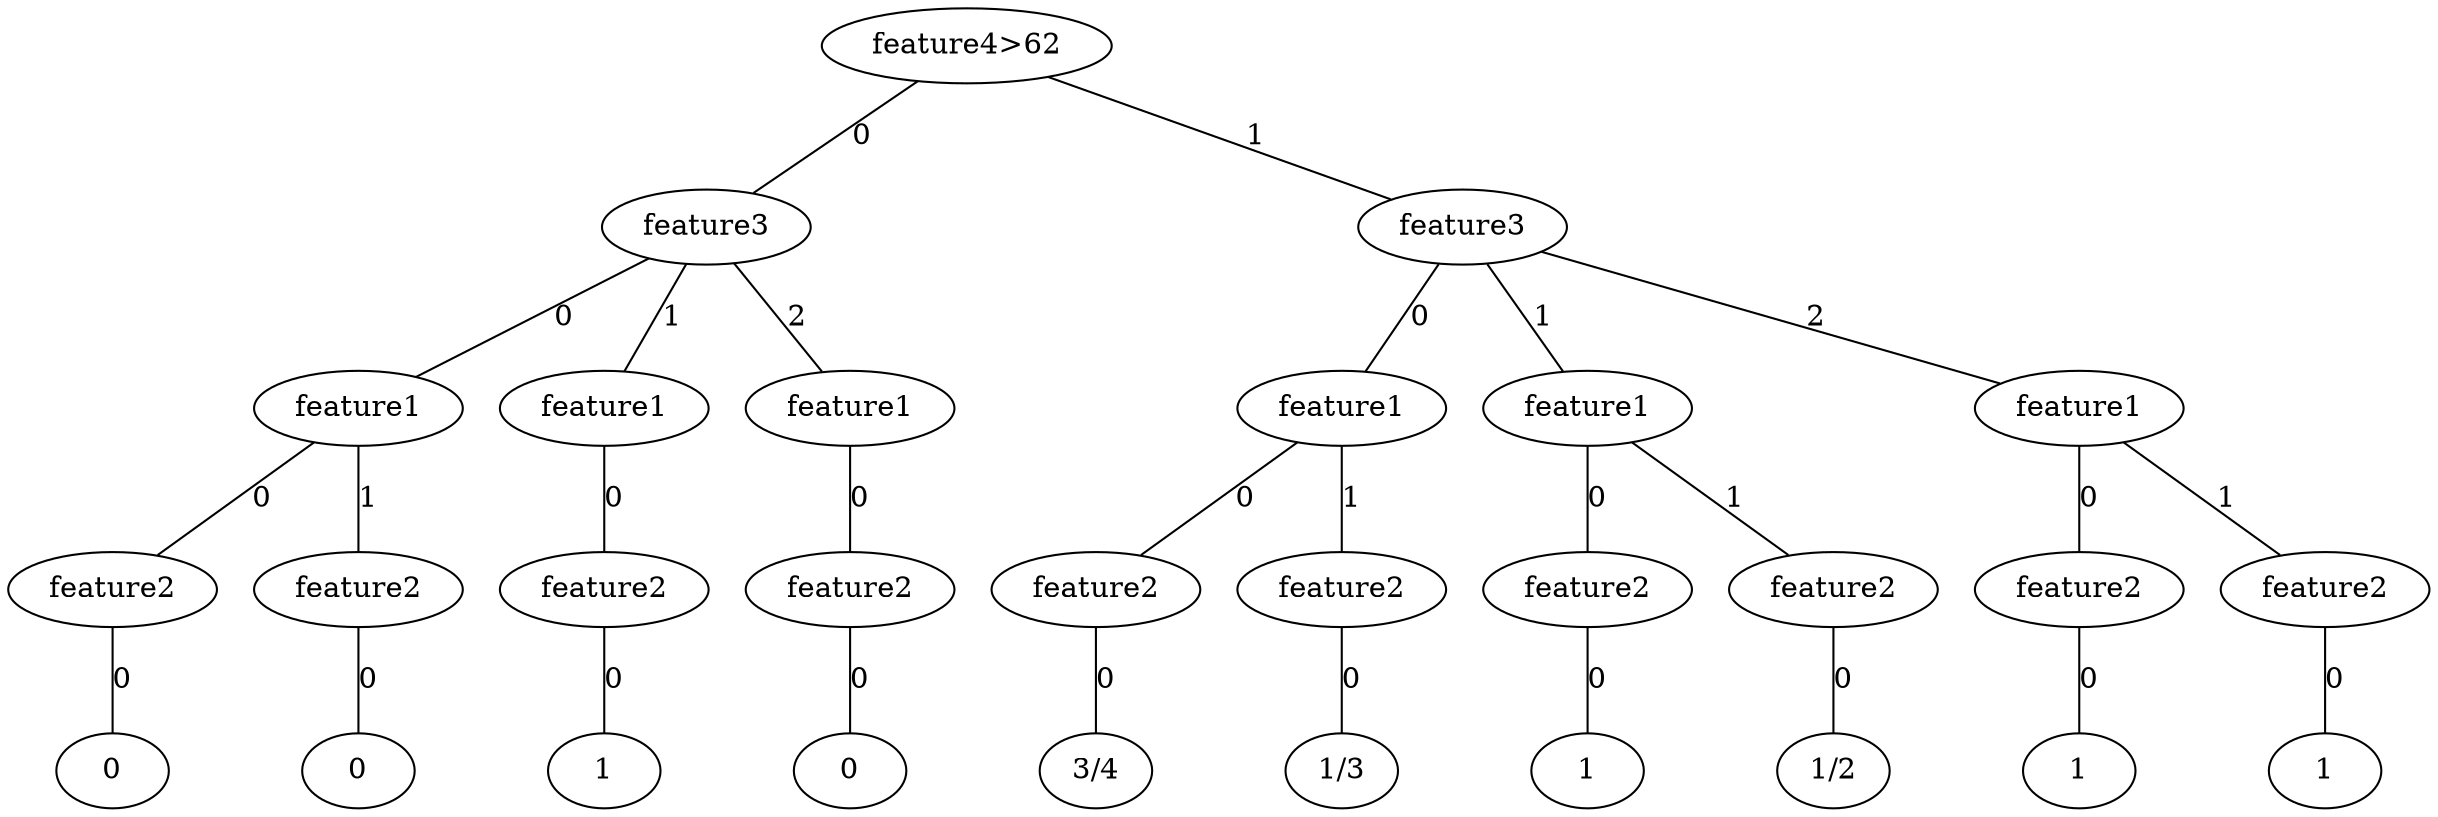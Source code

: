 graph "decision-tree" {
	r[label="feature4>62"];

	r--r0[label="0"];
		r0[label="feature3"];

		r0--r00[label="0"];
			r00[label="feature1"];

			r00--r000[label="0"];
				r000[label="feature2"];

				r000--r0000[label="0"];
					r0000[label="0"];

			r00--r001[label="1"];
				r001[label="feature2"];

				r001--r0010[label="0"];
					r0010[label="0"];

		r0--r01[label="1"];
			r01[label="feature1"];

			r01--r010[label="0"];
				r010[label="feature2"];

				r010--r0100[label="0"];
					r0100[label="1"];

		r0--r02[label="2"];
			r02[label="feature1"];

			r02--r020[label="0"];
				r020[label="feature2"];

				r020--r0200[label="0"];
					r0200[label="0"];

	r--r1[label="1"];
		r1[label="feature3"];

		r1--r10[label="0"];
			r10[label="feature1"];

			r10--r100[label="0"];
				r100[label="feature2"];

				r100--r1000[label="0"];
					r1000[label="3/4"];

			r10--r101[label="1"];
				r101[label="feature2"];

				r101--r1010[label="0"];
					r1010[label="1/3"];

		r1--r11[label="1"];
			r11[label="feature1"];

			r11--r110[label="0"];
				r110[label="feature2"];

				r110--r1100[label="0"];
					r1100[label="1"];

			r11--r111[label="1"];
				r111[label="feature2"];

				r111--r1110[label="0"];
					r1110[label="1/2"];

		r1--r12[label="2"];
			r12[label="feature1"];

			r12--r120[label="0"];
				r120[label="feature2"];

				r120--r1200[label="0"];
					r1200[label="1"];

			r12--r121[label="1"];
				r121[label="feature2"];

				r121--r1210[label="0"];
					r1210[label="1"];

}